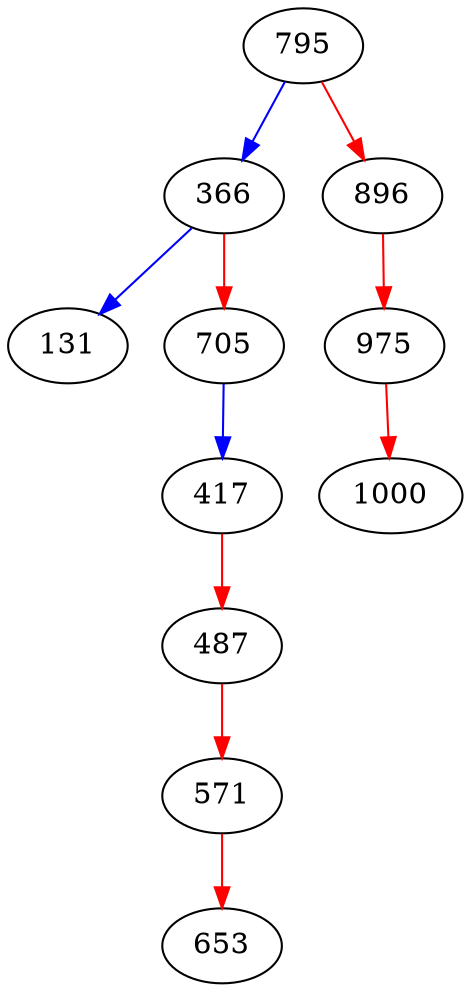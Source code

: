 digraph my_tree {
795 -> 366 [color=blue];
795 -> 896 [color=red];
366 -> 131 [color=blue];
366 -> 705 [color=red];
705 -> 417 [color=blue];
417 -> 487 [color=red];
487 -> 571 [color=red];
571 -> 653 [color=red];
896 -> 975 [color=red];
975 -> 1000 [color=red];
}
